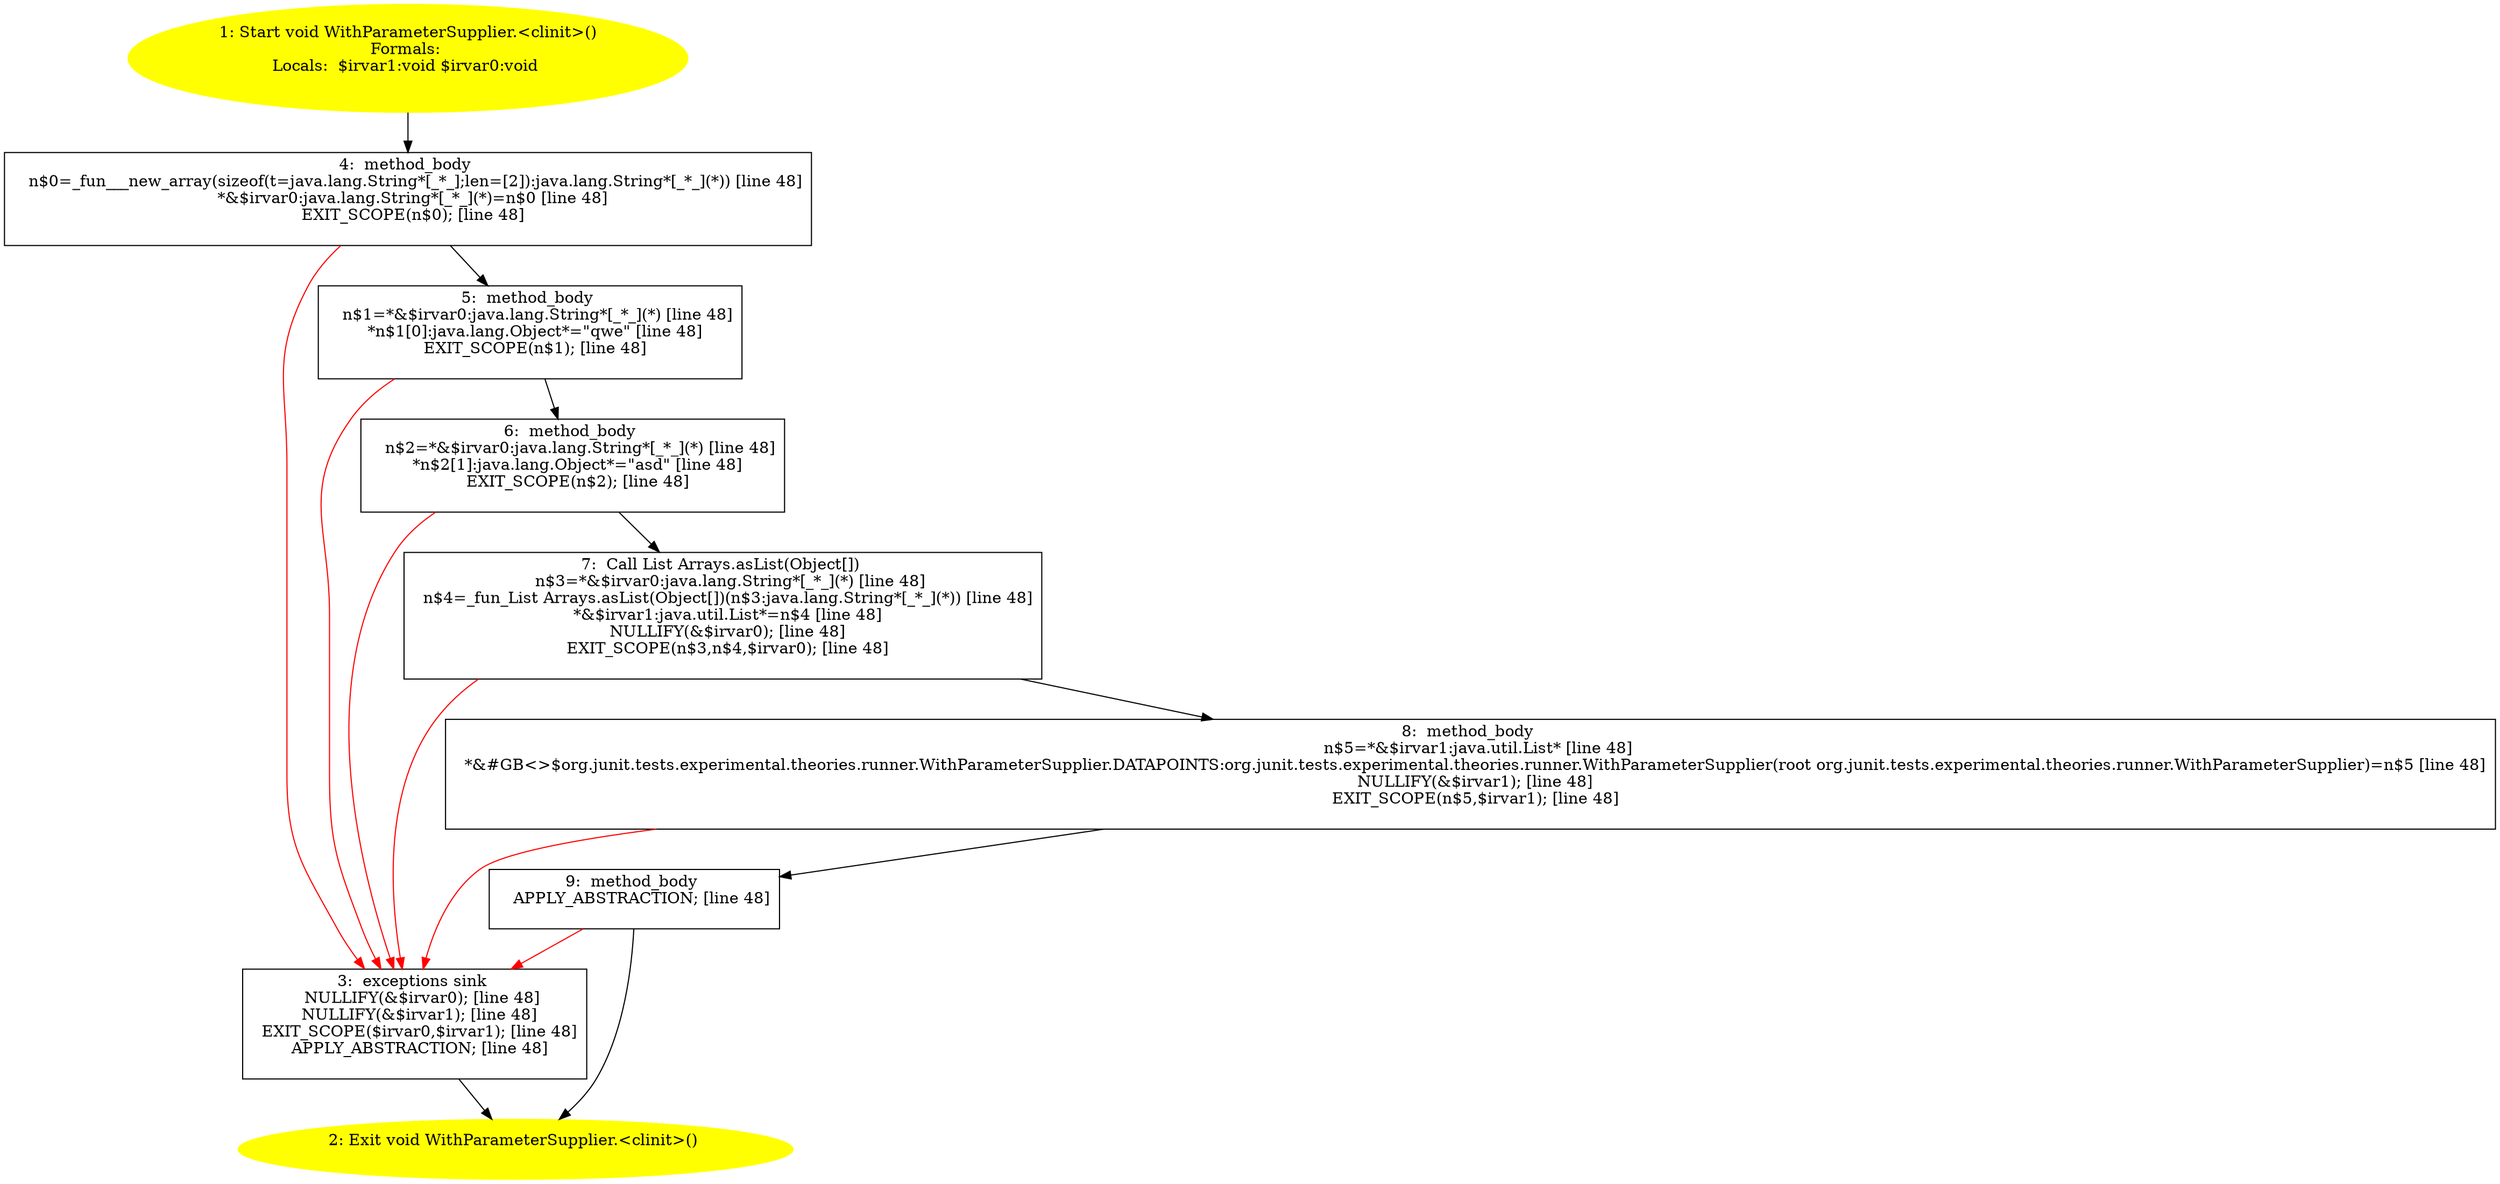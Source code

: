 /* @generated */
digraph cfg {
"org.junit.tests.experimental.theories.runner.WithParameterSupplier.<clinit>():void.8b00f292d98bc2210fcacf97325a54b4_1" [label="1: Start void WithParameterSupplier.<clinit>()\nFormals: \nLocals:  $irvar1:void $irvar0:void \n  " color=yellow style=filled]
	

	 "org.junit.tests.experimental.theories.runner.WithParameterSupplier.<clinit>():void.8b00f292d98bc2210fcacf97325a54b4_1" -> "org.junit.tests.experimental.theories.runner.WithParameterSupplier.<clinit>():void.8b00f292d98bc2210fcacf97325a54b4_4" ;
"org.junit.tests.experimental.theories.runner.WithParameterSupplier.<clinit>():void.8b00f292d98bc2210fcacf97325a54b4_2" [label="2: Exit void WithParameterSupplier.<clinit>() \n  " color=yellow style=filled]
	

"org.junit.tests.experimental.theories.runner.WithParameterSupplier.<clinit>():void.8b00f292d98bc2210fcacf97325a54b4_3" [label="3:  exceptions sink \n   NULLIFY(&$irvar0); [line 48]\n  NULLIFY(&$irvar1); [line 48]\n  EXIT_SCOPE($irvar0,$irvar1); [line 48]\n  APPLY_ABSTRACTION; [line 48]\n " shape="box"]
	

	 "org.junit.tests.experimental.theories.runner.WithParameterSupplier.<clinit>():void.8b00f292d98bc2210fcacf97325a54b4_3" -> "org.junit.tests.experimental.theories.runner.WithParameterSupplier.<clinit>():void.8b00f292d98bc2210fcacf97325a54b4_2" ;
"org.junit.tests.experimental.theories.runner.WithParameterSupplier.<clinit>():void.8b00f292d98bc2210fcacf97325a54b4_4" [label="4:  method_body \n   n$0=_fun___new_array(sizeof(t=java.lang.String*[_*_];len=[2]):java.lang.String*[_*_](*)) [line 48]\n  *&$irvar0:java.lang.String*[_*_](*)=n$0 [line 48]\n  EXIT_SCOPE(n$0); [line 48]\n " shape="box"]
	

	 "org.junit.tests.experimental.theories.runner.WithParameterSupplier.<clinit>():void.8b00f292d98bc2210fcacf97325a54b4_4" -> "org.junit.tests.experimental.theories.runner.WithParameterSupplier.<clinit>():void.8b00f292d98bc2210fcacf97325a54b4_5" ;
	 "org.junit.tests.experimental.theories.runner.WithParameterSupplier.<clinit>():void.8b00f292d98bc2210fcacf97325a54b4_4" -> "org.junit.tests.experimental.theories.runner.WithParameterSupplier.<clinit>():void.8b00f292d98bc2210fcacf97325a54b4_3" [color="red" ];
"org.junit.tests.experimental.theories.runner.WithParameterSupplier.<clinit>():void.8b00f292d98bc2210fcacf97325a54b4_5" [label="5:  method_body \n   n$1=*&$irvar0:java.lang.String*[_*_](*) [line 48]\n  *n$1[0]:java.lang.Object*=\"qwe\" [line 48]\n  EXIT_SCOPE(n$1); [line 48]\n " shape="box"]
	

	 "org.junit.tests.experimental.theories.runner.WithParameterSupplier.<clinit>():void.8b00f292d98bc2210fcacf97325a54b4_5" -> "org.junit.tests.experimental.theories.runner.WithParameterSupplier.<clinit>():void.8b00f292d98bc2210fcacf97325a54b4_6" ;
	 "org.junit.tests.experimental.theories.runner.WithParameterSupplier.<clinit>():void.8b00f292d98bc2210fcacf97325a54b4_5" -> "org.junit.tests.experimental.theories.runner.WithParameterSupplier.<clinit>():void.8b00f292d98bc2210fcacf97325a54b4_3" [color="red" ];
"org.junit.tests.experimental.theories.runner.WithParameterSupplier.<clinit>():void.8b00f292d98bc2210fcacf97325a54b4_6" [label="6:  method_body \n   n$2=*&$irvar0:java.lang.String*[_*_](*) [line 48]\n  *n$2[1]:java.lang.Object*=\"asd\" [line 48]\n  EXIT_SCOPE(n$2); [line 48]\n " shape="box"]
	

	 "org.junit.tests.experimental.theories.runner.WithParameterSupplier.<clinit>():void.8b00f292d98bc2210fcacf97325a54b4_6" -> "org.junit.tests.experimental.theories.runner.WithParameterSupplier.<clinit>():void.8b00f292d98bc2210fcacf97325a54b4_7" ;
	 "org.junit.tests.experimental.theories.runner.WithParameterSupplier.<clinit>():void.8b00f292d98bc2210fcacf97325a54b4_6" -> "org.junit.tests.experimental.theories.runner.WithParameterSupplier.<clinit>():void.8b00f292d98bc2210fcacf97325a54b4_3" [color="red" ];
"org.junit.tests.experimental.theories.runner.WithParameterSupplier.<clinit>():void.8b00f292d98bc2210fcacf97325a54b4_7" [label="7:  Call List Arrays.asList(Object[]) \n   n$3=*&$irvar0:java.lang.String*[_*_](*) [line 48]\n  n$4=_fun_List Arrays.asList(Object[])(n$3:java.lang.String*[_*_](*)) [line 48]\n  *&$irvar1:java.util.List*=n$4 [line 48]\n  NULLIFY(&$irvar0); [line 48]\n  EXIT_SCOPE(n$3,n$4,$irvar0); [line 48]\n " shape="box"]
	

	 "org.junit.tests.experimental.theories.runner.WithParameterSupplier.<clinit>():void.8b00f292d98bc2210fcacf97325a54b4_7" -> "org.junit.tests.experimental.theories.runner.WithParameterSupplier.<clinit>():void.8b00f292d98bc2210fcacf97325a54b4_8" ;
	 "org.junit.tests.experimental.theories.runner.WithParameterSupplier.<clinit>():void.8b00f292d98bc2210fcacf97325a54b4_7" -> "org.junit.tests.experimental.theories.runner.WithParameterSupplier.<clinit>():void.8b00f292d98bc2210fcacf97325a54b4_3" [color="red" ];
"org.junit.tests.experimental.theories.runner.WithParameterSupplier.<clinit>():void.8b00f292d98bc2210fcacf97325a54b4_8" [label="8:  method_body \n   n$5=*&$irvar1:java.util.List* [line 48]\n  *&#GB<>$org.junit.tests.experimental.theories.runner.WithParameterSupplier.DATAPOINTS:org.junit.tests.experimental.theories.runner.WithParameterSupplier(root org.junit.tests.experimental.theories.runner.WithParameterSupplier)=n$5 [line 48]\n  NULLIFY(&$irvar1); [line 48]\n  EXIT_SCOPE(n$5,$irvar1); [line 48]\n " shape="box"]
	

	 "org.junit.tests.experimental.theories.runner.WithParameterSupplier.<clinit>():void.8b00f292d98bc2210fcacf97325a54b4_8" -> "org.junit.tests.experimental.theories.runner.WithParameterSupplier.<clinit>():void.8b00f292d98bc2210fcacf97325a54b4_9" ;
	 "org.junit.tests.experimental.theories.runner.WithParameterSupplier.<clinit>():void.8b00f292d98bc2210fcacf97325a54b4_8" -> "org.junit.tests.experimental.theories.runner.WithParameterSupplier.<clinit>():void.8b00f292d98bc2210fcacf97325a54b4_3" [color="red" ];
"org.junit.tests.experimental.theories.runner.WithParameterSupplier.<clinit>():void.8b00f292d98bc2210fcacf97325a54b4_9" [label="9:  method_body \n   APPLY_ABSTRACTION; [line 48]\n " shape="box"]
	

	 "org.junit.tests.experimental.theories.runner.WithParameterSupplier.<clinit>():void.8b00f292d98bc2210fcacf97325a54b4_9" -> "org.junit.tests.experimental.theories.runner.WithParameterSupplier.<clinit>():void.8b00f292d98bc2210fcacf97325a54b4_2" ;
	 "org.junit.tests.experimental.theories.runner.WithParameterSupplier.<clinit>():void.8b00f292d98bc2210fcacf97325a54b4_9" -> "org.junit.tests.experimental.theories.runner.WithParameterSupplier.<clinit>():void.8b00f292d98bc2210fcacf97325a54b4_3" [color="red" ];
}
